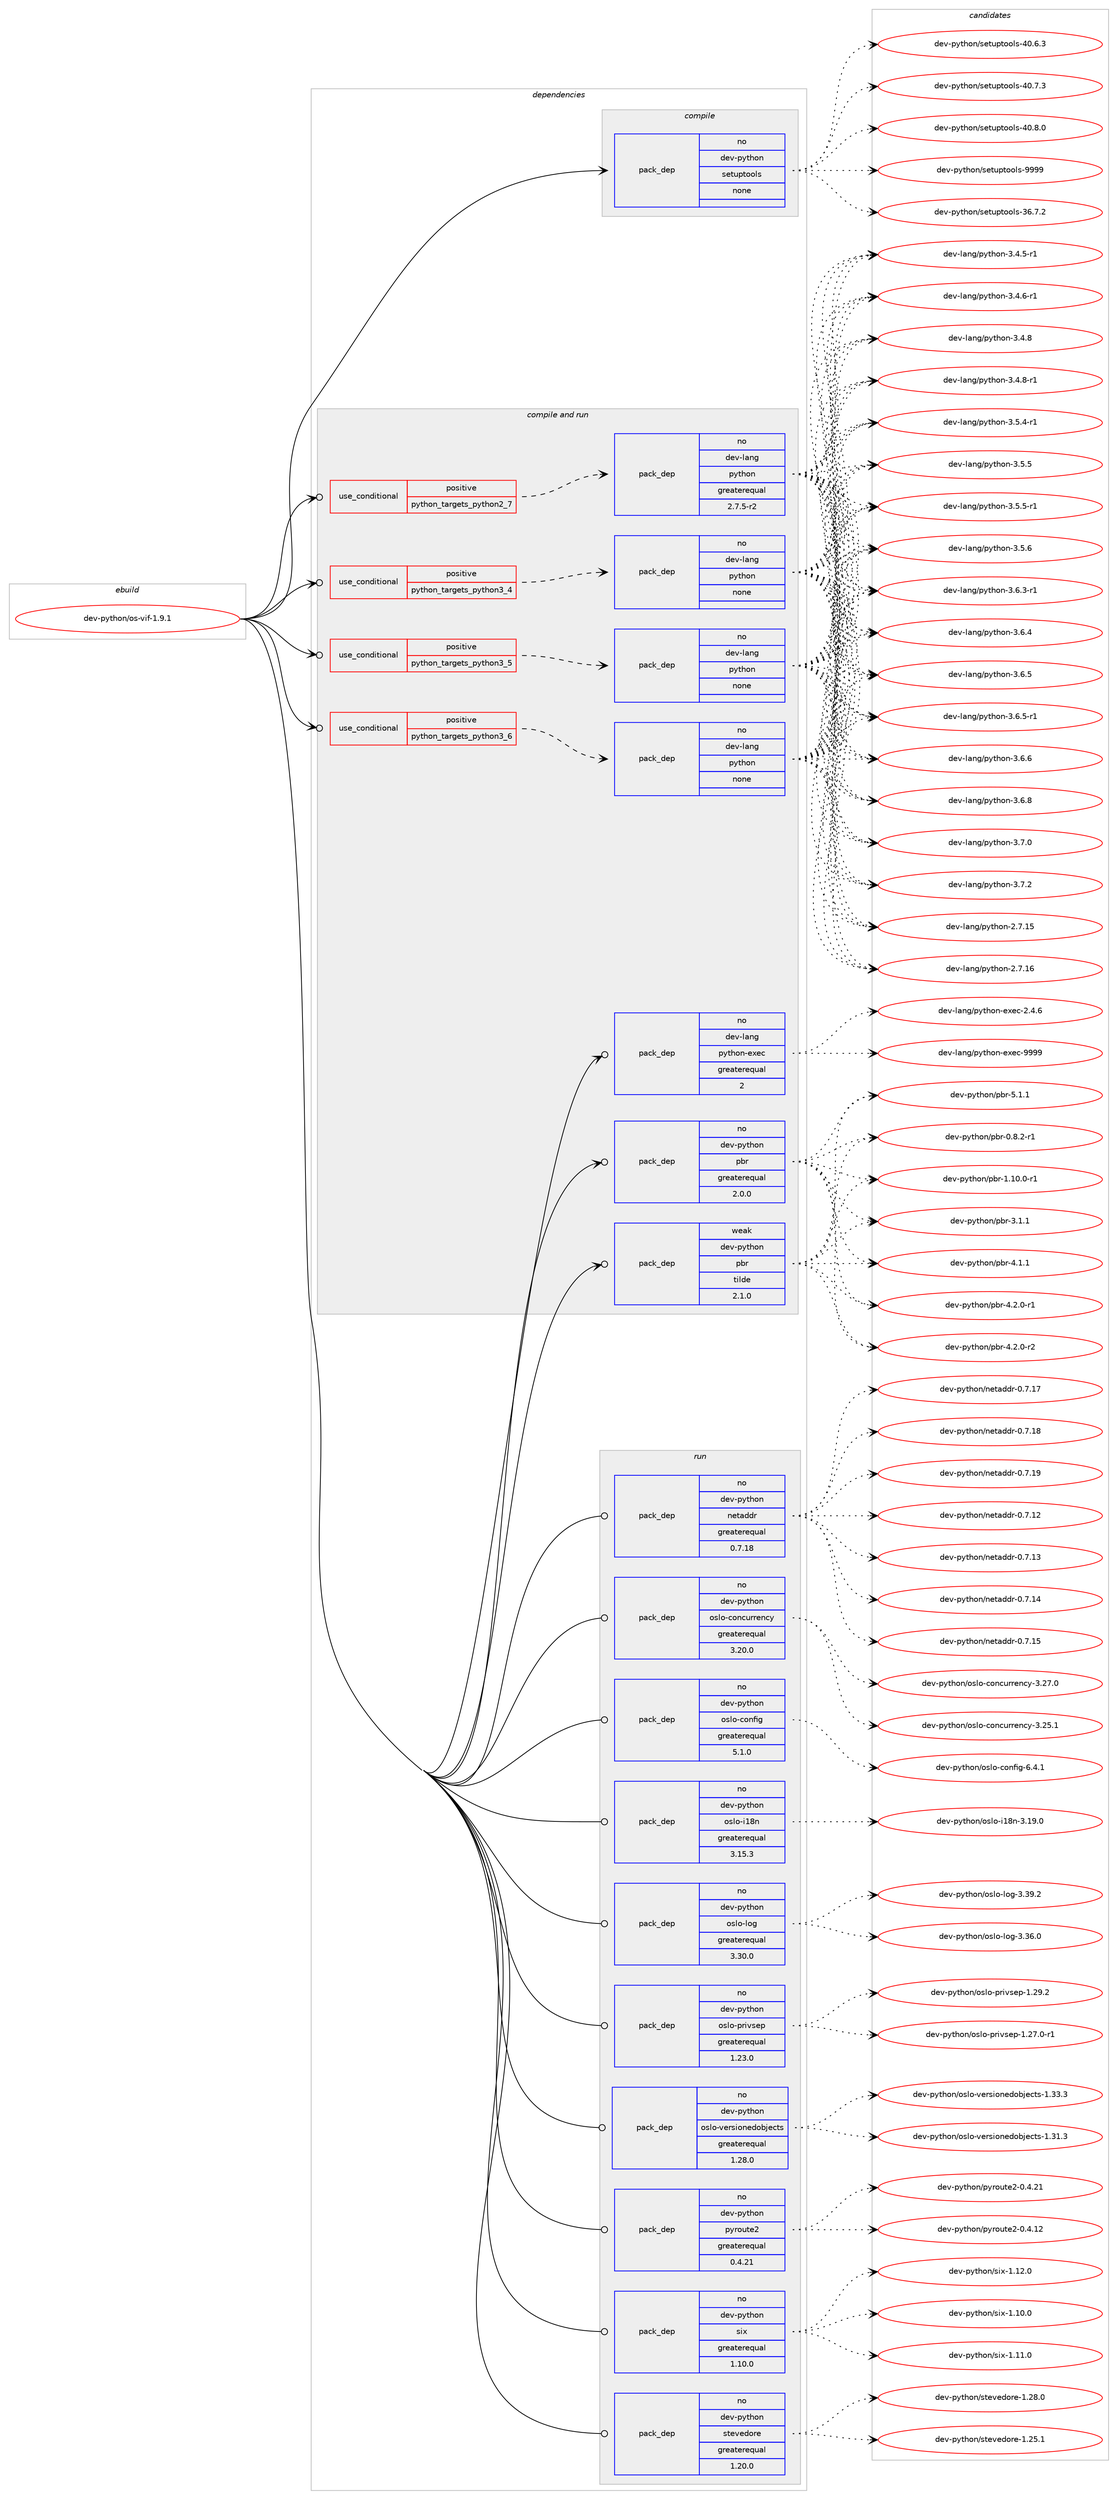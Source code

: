 digraph prolog {

# *************
# Graph options
# *************

newrank=true;
concentrate=true;
compound=true;
graph [rankdir=LR,fontname=Helvetica,fontsize=10,ranksep=1.5];#, ranksep=2.5, nodesep=0.2];
edge  [arrowhead=vee];
node  [fontname=Helvetica,fontsize=10];

# **********
# The ebuild
# **********

subgraph cluster_leftcol {
color=gray;
rank=same;
label=<<i>ebuild</i>>;
id [label="dev-python/os-vif-1.9.1", color=red, width=4, href="../dev-python/os-vif-1.9.1.svg"];
}

# ****************
# The dependencies
# ****************

subgraph cluster_midcol {
color=gray;
label=<<i>dependencies</i>>;
subgraph cluster_compile {
fillcolor="#eeeeee";
style=filled;
label=<<i>compile</i>>;
subgraph pack1020445 {
dependency1422356 [label=<<TABLE BORDER="0" CELLBORDER="1" CELLSPACING="0" CELLPADDING="4" WIDTH="220"><TR><TD ROWSPAN="6" CELLPADDING="30">pack_dep</TD></TR><TR><TD WIDTH="110">no</TD></TR><TR><TD>dev-python</TD></TR><TR><TD>setuptools</TD></TR><TR><TD>none</TD></TR><TR><TD></TD></TR></TABLE>>, shape=none, color=blue];
}
id:e -> dependency1422356:w [weight=20,style="solid",arrowhead="vee"];
}
subgraph cluster_compileandrun {
fillcolor="#eeeeee";
style=filled;
label=<<i>compile and run</i>>;
subgraph cond378634 {
dependency1422357 [label=<<TABLE BORDER="0" CELLBORDER="1" CELLSPACING="0" CELLPADDING="4"><TR><TD ROWSPAN="3" CELLPADDING="10">use_conditional</TD></TR><TR><TD>positive</TD></TR><TR><TD>python_targets_python2_7</TD></TR></TABLE>>, shape=none, color=red];
subgraph pack1020446 {
dependency1422358 [label=<<TABLE BORDER="0" CELLBORDER="1" CELLSPACING="0" CELLPADDING="4" WIDTH="220"><TR><TD ROWSPAN="6" CELLPADDING="30">pack_dep</TD></TR><TR><TD WIDTH="110">no</TD></TR><TR><TD>dev-lang</TD></TR><TR><TD>python</TD></TR><TR><TD>greaterequal</TD></TR><TR><TD>2.7.5-r2</TD></TR></TABLE>>, shape=none, color=blue];
}
dependency1422357:e -> dependency1422358:w [weight=20,style="dashed",arrowhead="vee"];
}
id:e -> dependency1422357:w [weight=20,style="solid",arrowhead="odotvee"];
subgraph cond378635 {
dependency1422359 [label=<<TABLE BORDER="0" CELLBORDER="1" CELLSPACING="0" CELLPADDING="4"><TR><TD ROWSPAN="3" CELLPADDING="10">use_conditional</TD></TR><TR><TD>positive</TD></TR><TR><TD>python_targets_python3_4</TD></TR></TABLE>>, shape=none, color=red];
subgraph pack1020447 {
dependency1422360 [label=<<TABLE BORDER="0" CELLBORDER="1" CELLSPACING="0" CELLPADDING="4" WIDTH="220"><TR><TD ROWSPAN="6" CELLPADDING="30">pack_dep</TD></TR><TR><TD WIDTH="110">no</TD></TR><TR><TD>dev-lang</TD></TR><TR><TD>python</TD></TR><TR><TD>none</TD></TR><TR><TD></TD></TR></TABLE>>, shape=none, color=blue];
}
dependency1422359:e -> dependency1422360:w [weight=20,style="dashed",arrowhead="vee"];
}
id:e -> dependency1422359:w [weight=20,style="solid",arrowhead="odotvee"];
subgraph cond378636 {
dependency1422361 [label=<<TABLE BORDER="0" CELLBORDER="1" CELLSPACING="0" CELLPADDING="4"><TR><TD ROWSPAN="3" CELLPADDING="10">use_conditional</TD></TR><TR><TD>positive</TD></TR><TR><TD>python_targets_python3_5</TD></TR></TABLE>>, shape=none, color=red];
subgraph pack1020448 {
dependency1422362 [label=<<TABLE BORDER="0" CELLBORDER="1" CELLSPACING="0" CELLPADDING="4" WIDTH="220"><TR><TD ROWSPAN="6" CELLPADDING="30">pack_dep</TD></TR><TR><TD WIDTH="110">no</TD></TR><TR><TD>dev-lang</TD></TR><TR><TD>python</TD></TR><TR><TD>none</TD></TR><TR><TD></TD></TR></TABLE>>, shape=none, color=blue];
}
dependency1422361:e -> dependency1422362:w [weight=20,style="dashed",arrowhead="vee"];
}
id:e -> dependency1422361:w [weight=20,style="solid",arrowhead="odotvee"];
subgraph cond378637 {
dependency1422363 [label=<<TABLE BORDER="0" CELLBORDER="1" CELLSPACING="0" CELLPADDING="4"><TR><TD ROWSPAN="3" CELLPADDING="10">use_conditional</TD></TR><TR><TD>positive</TD></TR><TR><TD>python_targets_python3_6</TD></TR></TABLE>>, shape=none, color=red];
subgraph pack1020449 {
dependency1422364 [label=<<TABLE BORDER="0" CELLBORDER="1" CELLSPACING="0" CELLPADDING="4" WIDTH="220"><TR><TD ROWSPAN="6" CELLPADDING="30">pack_dep</TD></TR><TR><TD WIDTH="110">no</TD></TR><TR><TD>dev-lang</TD></TR><TR><TD>python</TD></TR><TR><TD>none</TD></TR><TR><TD></TD></TR></TABLE>>, shape=none, color=blue];
}
dependency1422363:e -> dependency1422364:w [weight=20,style="dashed",arrowhead="vee"];
}
id:e -> dependency1422363:w [weight=20,style="solid",arrowhead="odotvee"];
subgraph pack1020450 {
dependency1422365 [label=<<TABLE BORDER="0" CELLBORDER="1" CELLSPACING="0" CELLPADDING="4" WIDTH="220"><TR><TD ROWSPAN="6" CELLPADDING="30">pack_dep</TD></TR><TR><TD WIDTH="110">no</TD></TR><TR><TD>dev-lang</TD></TR><TR><TD>python-exec</TD></TR><TR><TD>greaterequal</TD></TR><TR><TD>2</TD></TR></TABLE>>, shape=none, color=blue];
}
id:e -> dependency1422365:w [weight=20,style="solid",arrowhead="odotvee"];
subgraph pack1020451 {
dependency1422366 [label=<<TABLE BORDER="0" CELLBORDER="1" CELLSPACING="0" CELLPADDING="4" WIDTH="220"><TR><TD ROWSPAN="6" CELLPADDING="30">pack_dep</TD></TR><TR><TD WIDTH="110">no</TD></TR><TR><TD>dev-python</TD></TR><TR><TD>pbr</TD></TR><TR><TD>greaterequal</TD></TR><TR><TD>2.0.0</TD></TR></TABLE>>, shape=none, color=blue];
}
id:e -> dependency1422366:w [weight=20,style="solid",arrowhead="odotvee"];
subgraph pack1020452 {
dependency1422367 [label=<<TABLE BORDER="0" CELLBORDER="1" CELLSPACING="0" CELLPADDING="4" WIDTH="220"><TR><TD ROWSPAN="6" CELLPADDING="30">pack_dep</TD></TR><TR><TD WIDTH="110">weak</TD></TR><TR><TD>dev-python</TD></TR><TR><TD>pbr</TD></TR><TR><TD>tilde</TD></TR><TR><TD>2.1.0</TD></TR></TABLE>>, shape=none, color=blue];
}
id:e -> dependency1422367:w [weight=20,style="solid",arrowhead="odotvee"];
}
subgraph cluster_run {
fillcolor="#eeeeee";
style=filled;
label=<<i>run</i>>;
subgraph pack1020453 {
dependency1422368 [label=<<TABLE BORDER="0" CELLBORDER="1" CELLSPACING="0" CELLPADDING="4" WIDTH="220"><TR><TD ROWSPAN="6" CELLPADDING="30">pack_dep</TD></TR><TR><TD WIDTH="110">no</TD></TR><TR><TD>dev-python</TD></TR><TR><TD>netaddr</TD></TR><TR><TD>greaterequal</TD></TR><TR><TD>0.7.18</TD></TR></TABLE>>, shape=none, color=blue];
}
id:e -> dependency1422368:w [weight=20,style="solid",arrowhead="odot"];
subgraph pack1020454 {
dependency1422369 [label=<<TABLE BORDER="0" CELLBORDER="1" CELLSPACING="0" CELLPADDING="4" WIDTH="220"><TR><TD ROWSPAN="6" CELLPADDING="30">pack_dep</TD></TR><TR><TD WIDTH="110">no</TD></TR><TR><TD>dev-python</TD></TR><TR><TD>oslo-concurrency</TD></TR><TR><TD>greaterequal</TD></TR><TR><TD>3.20.0</TD></TR></TABLE>>, shape=none, color=blue];
}
id:e -> dependency1422369:w [weight=20,style="solid",arrowhead="odot"];
subgraph pack1020455 {
dependency1422370 [label=<<TABLE BORDER="0" CELLBORDER="1" CELLSPACING="0" CELLPADDING="4" WIDTH="220"><TR><TD ROWSPAN="6" CELLPADDING="30">pack_dep</TD></TR><TR><TD WIDTH="110">no</TD></TR><TR><TD>dev-python</TD></TR><TR><TD>oslo-config</TD></TR><TR><TD>greaterequal</TD></TR><TR><TD>5.1.0</TD></TR></TABLE>>, shape=none, color=blue];
}
id:e -> dependency1422370:w [weight=20,style="solid",arrowhead="odot"];
subgraph pack1020456 {
dependency1422371 [label=<<TABLE BORDER="0" CELLBORDER="1" CELLSPACING="0" CELLPADDING="4" WIDTH="220"><TR><TD ROWSPAN="6" CELLPADDING="30">pack_dep</TD></TR><TR><TD WIDTH="110">no</TD></TR><TR><TD>dev-python</TD></TR><TR><TD>oslo-i18n</TD></TR><TR><TD>greaterequal</TD></TR><TR><TD>3.15.3</TD></TR></TABLE>>, shape=none, color=blue];
}
id:e -> dependency1422371:w [weight=20,style="solid",arrowhead="odot"];
subgraph pack1020457 {
dependency1422372 [label=<<TABLE BORDER="0" CELLBORDER="1" CELLSPACING="0" CELLPADDING="4" WIDTH="220"><TR><TD ROWSPAN="6" CELLPADDING="30">pack_dep</TD></TR><TR><TD WIDTH="110">no</TD></TR><TR><TD>dev-python</TD></TR><TR><TD>oslo-log</TD></TR><TR><TD>greaterequal</TD></TR><TR><TD>3.30.0</TD></TR></TABLE>>, shape=none, color=blue];
}
id:e -> dependency1422372:w [weight=20,style="solid",arrowhead="odot"];
subgraph pack1020458 {
dependency1422373 [label=<<TABLE BORDER="0" CELLBORDER="1" CELLSPACING="0" CELLPADDING="4" WIDTH="220"><TR><TD ROWSPAN="6" CELLPADDING="30">pack_dep</TD></TR><TR><TD WIDTH="110">no</TD></TR><TR><TD>dev-python</TD></TR><TR><TD>oslo-privsep</TD></TR><TR><TD>greaterequal</TD></TR><TR><TD>1.23.0</TD></TR></TABLE>>, shape=none, color=blue];
}
id:e -> dependency1422373:w [weight=20,style="solid",arrowhead="odot"];
subgraph pack1020459 {
dependency1422374 [label=<<TABLE BORDER="0" CELLBORDER="1" CELLSPACING="0" CELLPADDING="4" WIDTH="220"><TR><TD ROWSPAN="6" CELLPADDING="30">pack_dep</TD></TR><TR><TD WIDTH="110">no</TD></TR><TR><TD>dev-python</TD></TR><TR><TD>oslo-versionedobjects</TD></TR><TR><TD>greaterequal</TD></TR><TR><TD>1.28.0</TD></TR></TABLE>>, shape=none, color=blue];
}
id:e -> dependency1422374:w [weight=20,style="solid",arrowhead="odot"];
subgraph pack1020460 {
dependency1422375 [label=<<TABLE BORDER="0" CELLBORDER="1" CELLSPACING="0" CELLPADDING="4" WIDTH="220"><TR><TD ROWSPAN="6" CELLPADDING="30">pack_dep</TD></TR><TR><TD WIDTH="110">no</TD></TR><TR><TD>dev-python</TD></TR><TR><TD>pyroute2</TD></TR><TR><TD>greaterequal</TD></TR><TR><TD>0.4.21</TD></TR></TABLE>>, shape=none, color=blue];
}
id:e -> dependency1422375:w [weight=20,style="solid",arrowhead="odot"];
subgraph pack1020461 {
dependency1422376 [label=<<TABLE BORDER="0" CELLBORDER="1" CELLSPACING="0" CELLPADDING="4" WIDTH="220"><TR><TD ROWSPAN="6" CELLPADDING="30">pack_dep</TD></TR><TR><TD WIDTH="110">no</TD></TR><TR><TD>dev-python</TD></TR><TR><TD>six</TD></TR><TR><TD>greaterequal</TD></TR><TR><TD>1.10.0</TD></TR></TABLE>>, shape=none, color=blue];
}
id:e -> dependency1422376:w [weight=20,style="solid",arrowhead="odot"];
subgraph pack1020462 {
dependency1422377 [label=<<TABLE BORDER="0" CELLBORDER="1" CELLSPACING="0" CELLPADDING="4" WIDTH="220"><TR><TD ROWSPAN="6" CELLPADDING="30">pack_dep</TD></TR><TR><TD WIDTH="110">no</TD></TR><TR><TD>dev-python</TD></TR><TR><TD>stevedore</TD></TR><TR><TD>greaterequal</TD></TR><TR><TD>1.20.0</TD></TR></TABLE>>, shape=none, color=blue];
}
id:e -> dependency1422377:w [weight=20,style="solid",arrowhead="odot"];
}
}

# **************
# The candidates
# **************

subgraph cluster_choices {
rank=same;
color=gray;
label=<<i>candidates</i>>;

subgraph choice1020445 {
color=black;
nodesep=1;
choice100101118451121211161041111104711510111611711211611111110811545515446554650 [label="dev-python/setuptools-36.7.2", color=red, width=4,href="../dev-python/setuptools-36.7.2.svg"];
choice100101118451121211161041111104711510111611711211611111110811545524846544651 [label="dev-python/setuptools-40.6.3", color=red, width=4,href="../dev-python/setuptools-40.6.3.svg"];
choice100101118451121211161041111104711510111611711211611111110811545524846554651 [label="dev-python/setuptools-40.7.3", color=red, width=4,href="../dev-python/setuptools-40.7.3.svg"];
choice100101118451121211161041111104711510111611711211611111110811545524846564648 [label="dev-python/setuptools-40.8.0", color=red, width=4,href="../dev-python/setuptools-40.8.0.svg"];
choice10010111845112121116104111110471151011161171121161111111081154557575757 [label="dev-python/setuptools-9999", color=red, width=4,href="../dev-python/setuptools-9999.svg"];
dependency1422356:e -> choice100101118451121211161041111104711510111611711211611111110811545515446554650:w [style=dotted,weight="100"];
dependency1422356:e -> choice100101118451121211161041111104711510111611711211611111110811545524846544651:w [style=dotted,weight="100"];
dependency1422356:e -> choice100101118451121211161041111104711510111611711211611111110811545524846554651:w [style=dotted,weight="100"];
dependency1422356:e -> choice100101118451121211161041111104711510111611711211611111110811545524846564648:w [style=dotted,weight="100"];
dependency1422356:e -> choice10010111845112121116104111110471151011161171121161111111081154557575757:w [style=dotted,weight="100"];
}
subgraph choice1020446 {
color=black;
nodesep=1;
choice10010111845108971101034711212111610411111045504655464953 [label="dev-lang/python-2.7.15", color=red, width=4,href="../dev-lang/python-2.7.15.svg"];
choice10010111845108971101034711212111610411111045504655464954 [label="dev-lang/python-2.7.16", color=red, width=4,href="../dev-lang/python-2.7.16.svg"];
choice1001011184510897110103471121211161041111104551465246534511449 [label="dev-lang/python-3.4.5-r1", color=red, width=4,href="../dev-lang/python-3.4.5-r1.svg"];
choice1001011184510897110103471121211161041111104551465246544511449 [label="dev-lang/python-3.4.6-r1", color=red, width=4,href="../dev-lang/python-3.4.6-r1.svg"];
choice100101118451089711010347112121116104111110455146524656 [label="dev-lang/python-3.4.8", color=red, width=4,href="../dev-lang/python-3.4.8.svg"];
choice1001011184510897110103471121211161041111104551465246564511449 [label="dev-lang/python-3.4.8-r1", color=red, width=4,href="../dev-lang/python-3.4.8-r1.svg"];
choice1001011184510897110103471121211161041111104551465346524511449 [label="dev-lang/python-3.5.4-r1", color=red, width=4,href="../dev-lang/python-3.5.4-r1.svg"];
choice100101118451089711010347112121116104111110455146534653 [label="dev-lang/python-3.5.5", color=red, width=4,href="../dev-lang/python-3.5.5.svg"];
choice1001011184510897110103471121211161041111104551465346534511449 [label="dev-lang/python-3.5.5-r1", color=red, width=4,href="../dev-lang/python-3.5.5-r1.svg"];
choice100101118451089711010347112121116104111110455146534654 [label="dev-lang/python-3.5.6", color=red, width=4,href="../dev-lang/python-3.5.6.svg"];
choice1001011184510897110103471121211161041111104551465446514511449 [label="dev-lang/python-3.6.3-r1", color=red, width=4,href="../dev-lang/python-3.6.3-r1.svg"];
choice100101118451089711010347112121116104111110455146544652 [label="dev-lang/python-3.6.4", color=red, width=4,href="../dev-lang/python-3.6.4.svg"];
choice100101118451089711010347112121116104111110455146544653 [label="dev-lang/python-3.6.5", color=red, width=4,href="../dev-lang/python-3.6.5.svg"];
choice1001011184510897110103471121211161041111104551465446534511449 [label="dev-lang/python-3.6.5-r1", color=red, width=4,href="../dev-lang/python-3.6.5-r1.svg"];
choice100101118451089711010347112121116104111110455146544654 [label="dev-lang/python-3.6.6", color=red, width=4,href="../dev-lang/python-3.6.6.svg"];
choice100101118451089711010347112121116104111110455146544656 [label="dev-lang/python-3.6.8", color=red, width=4,href="../dev-lang/python-3.6.8.svg"];
choice100101118451089711010347112121116104111110455146554648 [label="dev-lang/python-3.7.0", color=red, width=4,href="../dev-lang/python-3.7.0.svg"];
choice100101118451089711010347112121116104111110455146554650 [label="dev-lang/python-3.7.2", color=red, width=4,href="../dev-lang/python-3.7.2.svg"];
dependency1422358:e -> choice10010111845108971101034711212111610411111045504655464953:w [style=dotted,weight="100"];
dependency1422358:e -> choice10010111845108971101034711212111610411111045504655464954:w [style=dotted,weight="100"];
dependency1422358:e -> choice1001011184510897110103471121211161041111104551465246534511449:w [style=dotted,weight="100"];
dependency1422358:e -> choice1001011184510897110103471121211161041111104551465246544511449:w [style=dotted,weight="100"];
dependency1422358:e -> choice100101118451089711010347112121116104111110455146524656:w [style=dotted,weight="100"];
dependency1422358:e -> choice1001011184510897110103471121211161041111104551465246564511449:w [style=dotted,weight="100"];
dependency1422358:e -> choice1001011184510897110103471121211161041111104551465346524511449:w [style=dotted,weight="100"];
dependency1422358:e -> choice100101118451089711010347112121116104111110455146534653:w [style=dotted,weight="100"];
dependency1422358:e -> choice1001011184510897110103471121211161041111104551465346534511449:w [style=dotted,weight="100"];
dependency1422358:e -> choice100101118451089711010347112121116104111110455146534654:w [style=dotted,weight="100"];
dependency1422358:e -> choice1001011184510897110103471121211161041111104551465446514511449:w [style=dotted,weight="100"];
dependency1422358:e -> choice100101118451089711010347112121116104111110455146544652:w [style=dotted,weight="100"];
dependency1422358:e -> choice100101118451089711010347112121116104111110455146544653:w [style=dotted,weight="100"];
dependency1422358:e -> choice1001011184510897110103471121211161041111104551465446534511449:w [style=dotted,weight="100"];
dependency1422358:e -> choice100101118451089711010347112121116104111110455146544654:w [style=dotted,weight="100"];
dependency1422358:e -> choice100101118451089711010347112121116104111110455146544656:w [style=dotted,weight="100"];
dependency1422358:e -> choice100101118451089711010347112121116104111110455146554648:w [style=dotted,weight="100"];
dependency1422358:e -> choice100101118451089711010347112121116104111110455146554650:w [style=dotted,weight="100"];
}
subgraph choice1020447 {
color=black;
nodesep=1;
choice10010111845108971101034711212111610411111045504655464953 [label="dev-lang/python-2.7.15", color=red, width=4,href="../dev-lang/python-2.7.15.svg"];
choice10010111845108971101034711212111610411111045504655464954 [label="dev-lang/python-2.7.16", color=red, width=4,href="../dev-lang/python-2.7.16.svg"];
choice1001011184510897110103471121211161041111104551465246534511449 [label="dev-lang/python-3.4.5-r1", color=red, width=4,href="../dev-lang/python-3.4.5-r1.svg"];
choice1001011184510897110103471121211161041111104551465246544511449 [label="dev-lang/python-3.4.6-r1", color=red, width=4,href="../dev-lang/python-3.4.6-r1.svg"];
choice100101118451089711010347112121116104111110455146524656 [label="dev-lang/python-3.4.8", color=red, width=4,href="../dev-lang/python-3.4.8.svg"];
choice1001011184510897110103471121211161041111104551465246564511449 [label="dev-lang/python-3.4.8-r1", color=red, width=4,href="../dev-lang/python-3.4.8-r1.svg"];
choice1001011184510897110103471121211161041111104551465346524511449 [label="dev-lang/python-3.5.4-r1", color=red, width=4,href="../dev-lang/python-3.5.4-r1.svg"];
choice100101118451089711010347112121116104111110455146534653 [label="dev-lang/python-3.5.5", color=red, width=4,href="../dev-lang/python-3.5.5.svg"];
choice1001011184510897110103471121211161041111104551465346534511449 [label="dev-lang/python-3.5.5-r1", color=red, width=4,href="../dev-lang/python-3.5.5-r1.svg"];
choice100101118451089711010347112121116104111110455146534654 [label="dev-lang/python-3.5.6", color=red, width=4,href="../dev-lang/python-3.5.6.svg"];
choice1001011184510897110103471121211161041111104551465446514511449 [label="dev-lang/python-3.6.3-r1", color=red, width=4,href="../dev-lang/python-3.6.3-r1.svg"];
choice100101118451089711010347112121116104111110455146544652 [label="dev-lang/python-3.6.4", color=red, width=4,href="../dev-lang/python-3.6.4.svg"];
choice100101118451089711010347112121116104111110455146544653 [label="dev-lang/python-3.6.5", color=red, width=4,href="../dev-lang/python-3.6.5.svg"];
choice1001011184510897110103471121211161041111104551465446534511449 [label="dev-lang/python-3.6.5-r1", color=red, width=4,href="../dev-lang/python-3.6.5-r1.svg"];
choice100101118451089711010347112121116104111110455146544654 [label="dev-lang/python-3.6.6", color=red, width=4,href="../dev-lang/python-3.6.6.svg"];
choice100101118451089711010347112121116104111110455146544656 [label="dev-lang/python-3.6.8", color=red, width=4,href="../dev-lang/python-3.6.8.svg"];
choice100101118451089711010347112121116104111110455146554648 [label="dev-lang/python-3.7.0", color=red, width=4,href="../dev-lang/python-3.7.0.svg"];
choice100101118451089711010347112121116104111110455146554650 [label="dev-lang/python-3.7.2", color=red, width=4,href="../dev-lang/python-3.7.2.svg"];
dependency1422360:e -> choice10010111845108971101034711212111610411111045504655464953:w [style=dotted,weight="100"];
dependency1422360:e -> choice10010111845108971101034711212111610411111045504655464954:w [style=dotted,weight="100"];
dependency1422360:e -> choice1001011184510897110103471121211161041111104551465246534511449:w [style=dotted,weight="100"];
dependency1422360:e -> choice1001011184510897110103471121211161041111104551465246544511449:w [style=dotted,weight="100"];
dependency1422360:e -> choice100101118451089711010347112121116104111110455146524656:w [style=dotted,weight="100"];
dependency1422360:e -> choice1001011184510897110103471121211161041111104551465246564511449:w [style=dotted,weight="100"];
dependency1422360:e -> choice1001011184510897110103471121211161041111104551465346524511449:w [style=dotted,weight="100"];
dependency1422360:e -> choice100101118451089711010347112121116104111110455146534653:w [style=dotted,weight="100"];
dependency1422360:e -> choice1001011184510897110103471121211161041111104551465346534511449:w [style=dotted,weight="100"];
dependency1422360:e -> choice100101118451089711010347112121116104111110455146534654:w [style=dotted,weight="100"];
dependency1422360:e -> choice1001011184510897110103471121211161041111104551465446514511449:w [style=dotted,weight="100"];
dependency1422360:e -> choice100101118451089711010347112121116104111110455146544652:w [style=dotted,weight="100"];
dependency1422360:e -> choice100101118451089711010347112121116104111110455146544653:w [style=dotted,weight="100"];
dependency1422360:e -> choice1001011184510897110103471121211161041111104551465446534511449:w [style=dotted,weight="100"];
dependency1422360:e -> choice100101118451089711010347112121116104111110455146544654:w [style=dotted,weight="100"];
dependency1422360:e -> choice100101118451089711010347112121116104111110455146544656:w [style=dotted,weight="100"];
dependency1422360:e -> choice100101118451089711010347112121116104111110455146554648:w [style=dotted,weight="100"];
dependency1422360:e -> choice100101118451089711010347112121116104111110455146554650:w [style=dotted,weight="100"];
}
subgraph choice1020448 {
color=black;
nodesep=1;
choice10010111845108971101034711212111610411111045504655464953 [label="dev-lang/python-2.7.15", color=red, width=4,href="../dev-lang/python-2.7.15.svg"];
choice10010111845108971101034711212111610411111045504655464954 [label="dev-lang/python-2.7.16", color=red, width=4,href="../dev-lang/python-2.7.16.svg"];
choice1001011184510897110103471121211161041111104551465246534511449 [label="dev-lang/python-3.4.5-r1", color=red, width=4,href="../dev-lang/python-3.4.5-r1.svg"];
choice1001011184510897110103471121211161041111104551465246544511449 [label="dev-lang/python-3.4.6-r1", color=red, width=4,href="../dev-lang/python-3.4.6-r1.svg"];
choice100101118451089711010347112121116104111110455146524656 [label="dev-lang/python-3.4.8", color=red, width=4,href="../dev-lang/python-3.4.8.svg"];
choice1001011184510897110103471121211161041111104551465246564511449 [label="dev-lang/python-3.4.8-r1", color=red, width=4,href="../dev-lang/python-3.4.8-r1.svg"];
choice1001011184510897110103471121211161041111104551465346524511449 [label="dev-lang/python-3.5.4-r1", color=red, width=4,href="../dev-lang/python-3.5.4-r1.svg"];
choice100101118451089711010347112121116104111110455146534653 [label="dev-lang/python-3.5.5", color=red, width=4,href="../dev-lang/python-3.5.5.svg"];
choice1001011184510897110103471121211161041111104551465346534511449 [label="dev-lang/python-3.5.5-r1", color=red, width=4,href="../dev-lang/python-3.5.5-r1.svg"];
choice100101118451089711010347112121116104111110455146534654 [label="dev-lang/python-3.5.6", color=red, width=4,href="../dev-lang/python-3.5.6.svg"];
choice1001011184510897110103471121211161041111104551465446514511449 [label="dev-lang/python-3.6.3-r1", color=red, width=4,href="../dev-lang/python-3.6.3-r1.svg"];
choice100101118451089711010347112121116104111110455146544652 [label="dev-lang/python-3.6.4", color=red, width=4,href="../dev-lang/python-3.6.4.svg"];
choice100101118451089711010347112121116104111110455146544653 [label="dev-lang/python-3.6.5", color=red, width=4,href="../dev-lang/python-3.6.5.svg"];
choice1001011184510897110103471121211161041111104551465446534511449 [label="dev-lang/python-3.6.5-r1", color=red, width=4,href="../dev-lang/python-3.6.5-r1.svg"];
choice100101118451089711010347112121116104111110455146544654 [label="dev-lang/python-3.6.6", color=red, width=4,href="../dev-lang/python-3.6.6.svg"];
choice100101118451089711010347112121116104111110455146544656 [label="dev-lang/python-3.6.8", color=red, width=4,href="../dev-lang/python-3.6.8.svg"];
choice100101118451089711010347112121116104111110455146554648 [label="dev-lang/python-3.7.0", color=red, width=4,href="../dev-lang/python-3.7.0.svg"];
choice100101118451089711010347112121116104111110455146554650 [label="dev-lang/python-3.7.2", color=red, width=4,href="../dev-lang/python-3.7.2.svg"];
dependency1422362:e -> choice10010111845108971101034711212111610411111045504655464953:w [style=dotted,weight="100"];
dependency1422362:e -> choice10010111845108971101034711212111610411111045504655464954:w [style=dotted,weight="100"];
dependency1422362:e -> choice1001011184510897110103471121211161041111104551465246534511449:w [style=dotted,weight="100"];
dependency1422362:e -> choice1001011184510897110103471121211161041111104551465246544511449:w [style=dotted,weight="100"];
dependency1422362:e -> choice100101118451089711010347112121116104111110455146524656:w [style=dotted,weight="100"];
dependency1422362:e -> choice1001011184510897110103471121211161041111104551465246564511449:w [style=dotted,weight="100"];
dependency1422362:e -> choice1001011184510897110103471121211161041111104551465346524511449:w [style=dotted,weight="100"];
dependency1422362:e -> choice100101118451089711010347112121116104111110455146534653:w [style=dotted,weight="100"];
dependency1422362:e -> choice1001011184510897110103471121211161041111104551465346534511449:w [style=dotted,weight="100"];
dependency1422362:e -> choice100101118451089711010347112121116104111110455146534654:w [style=dotted,weight="100"];
dependency1422362:e -> choice1001011184510897110103471121211161041111104551465446514511449:w [style=dotted,weight="100"];
dependency1422362:e -> choice100101118451089711010347112121116104111110455146544652:w [style=dotted,weight="100"];
dependency1422362:e -> choice100101118451089711010347112121116104111110455146544653:w [style=dotted,weight="100"];
dependency1422362:e -> choice1001011184510897110103471121211161041111104551465446534511449:w [style=dotted,weight="100"];
dependency1422362:e -> choice100101118451089711010347112121116104111110455146544654:w [style=dotted,weight="100"];
dependency1422362:e -> choice100101118451089711010347112121116104111110455146544656:w [style=dotted,weight="100"];
dependency1422362:e -> choice100101118451089711010347112121116104111110455146554648:w [style=dotted,weight="100"];
dependency1422362:e -> choice100101118451089711010347112121116104111110455146554650:w [style=dotted,weight="100"];
}
subgraph choice1020449 {
color=black;
nodesep=1;
choice10010111845108971101034711212111610411111045504655464953 [label="dev-lang/python-2.7.15", color=red, width=4,href="../dev-lang/python-2.7.15.svg"];
choice10010111845108971101034711212111610411111045504655464954 [label="dev-lang/python-2.7.16", color=red, width=4,href="../dev-lang/python-2.7.16.svg"];
choice1001011184510897110103471121211161041111104551465246534511449 [label="dev-lang/python-3.4.5-r1", color=red, width=4,href="../dev-lang/python-3.4.5-r1.svg"];
choice1001011184510897110103471121211161041111104551465246544511449 [label="dev-lang/python-3.4.6-r1", color=red, width=4,href="../dev-lang/python-3.4.6-r1.svg"];
choice100101118451089711010347112121116104111110455146524656 [label="dev-lang/python-3.4.8", color=red, width=4,href="../dev-lang/python-3.4.8.svg"];
choice1001011184510897110103471121211161041111104551465246564511449 [label="dev-lang/python-3.4.8-r1", color=red, width=4,href="../dev-lang/python-3.4.8-r1.svg"];
choice1001011184510897110103471121211161041111104551465346524511449 [label="dev-lang/python-3.5.4-r1", color=red, width=4,href="../dev-lang/python-3.5.4-r1.svg"];
choice100101118451089711010347112121116104111110455146534653 [label="dev-lang/python-3.5.5", color=red, width=4,href="../dev-lang/python-3.5.5.svg"];
choice1001011184510897110103471121211161041111104551465346534511449 [label="dev-lang/python-3.5.5-r1", color=red, width=4,href="../dev-lang/python-3.5.5-r1.svg"];
choice100101118451089711010347112121116104111110455146534654 [label="dev-lang/python-3.5.6", color=red, width=4,href="../dev-lang/python-3.5.6.svg"];
choice1001011184510897110103471121211161041111104551465446514511449 [label="dev-lang/python-3.6.3-r1", color=red, width=4,href="../dev-lang/python-3.6.3-r1.svg"];
choice100101118451089711010347112121116104111110455146544652 [label="dev-lang/python-3.6.4", color=red, width=4,href="../dev-lang/python-3.6.4.svg"];
choice100101118451089711010347112121116104111110455146544653 [label="dev-lang/python-3.6.5", color=red, width=4,href="../dev-lang/python-3.6.5.svg"];
choice1001011184510897110103471121211161041111104551465446534511449 [label="dev-lang/python-3.6.5-r1", color=red, width=4,href="../dev-lang/python-3.6.5-r1.svg"];
choice100101118451089711010347112121116104111110455146544654 [label="dev-lang/python-3.6.6", color=red, width=4,href="../dev-lang/python-3.6.6.svg"];
choice100101118451089711010347112121116104111110455146544656 [label="dev-lang/python-3.6.8", color=red, width=4,href="../dev-lang/python-3.6.8.svg"];
choice100101118451089711010347112121116104111110455146554648 [label="dev-lang/python-3.7.0", color=red, width=4,href="../dev-lang/python-3.7.0.svg"];
choice100101118451089711010347112121116104111110455146554650 [label="dev-lang/python-3.7.2", color=red, width=4,href="../dev-lang/python-3.7.2.svg"];
dependency1422364:e -> choice10010111845108971101034711212111610411111045504655464953:w [style=dotted,weight="100"];
dependency1422364:e -> choice10010111845108971101034711212111610411111045504655464954:w [style=dotted,weight="100"];
dependency1422364:e -> choice1001011184510897110103471121211161041111104551465246534511449:w [style=dotted,weight="100"];
dependency1422364:e -> choice1001011184510897110103471121211161041111104551465246544511449:w [style=dotted,weight="100"];
dependency1422364:e -> choice100101118451089711010347112121116104111110455146524656:w [style=dotted,weight="100"];
dependency1422364:e -> choice1001011184510897110103471121211161041111104551465246564511449:w [style=dotted,weight="100"];
dependency1422364:e -> choice1001011184510897110103471121211161041111104551465346524511449:w [style=dotted,weight="100"];
dependency1422364:e -> choice100101118451089711010347112121116104111110455146534653:w [style=dotted,weight="100"];
dependency1422364:e -> choice1001011184510897110103471121211161041111104551465346534511449:w [style=dotted,weight="100"];
dependency1422364:e -> choice100101118451089711010347112121116104111110455146534654:w [style=dotted,weight="100"];
dependency1422364:e -> choice1001011184510897110103471121211161041111104551465446514511449:w [style=dotted,weight="100"];
dependency1422364:e -> choice100101118451089711010347112121116104111110455146544652:w [style=dotted,weight="100"];
dependency1422364:e -> choice100101118451089711010347112121116104111110455146544653:w [style=dotted,weight="100"];
dependency1422364:e -> choice1001011184510897110103471121211161041111104551465446534511449:w [style=dotted,weight="100"];
dependency1422364:e -> choice100101118451089711010347112121116104111110455146544654:w [style=dotted,weight="100"];
dependency1422364:e -> choice100101118451089711010347112121116104111110455146544656:w [style=dotted,weight="100"];
dependency1422364:e -> choice100101118451089711010347112121116104111110455146554648:w [style=dotted,weight="100"];
dependency1422364:e -> choice100101118451089711010347112121116104111110455146554650:w [style=dotted,weight="100"];
}
subgraph choice1020450 {
color=black;
nodesep=1;
choice1001011184510897110103471121211161041111104510112010199455046524654 [label="dev-lang/python-exec-2.4.6", color=red, width=4,href="../dev-lang/python-exec-2.4.6.svg"];
choice10010111845108971101034711212111610411111045101120101994557575757 [label="dev-lang/python-exec-9999", color=red, width=4,href="../dev-lang/python-exec-9999.svg"];
dependency1422365:e -> choice1001011184510897110103471121211161041111104510112010199455046524654:w [style=dotted,weight="100"];
dependency1422365:e -> choice10010111845108971101034711212111610411111045101120101994557575757:w [style=dotted,weight="100"];
}
subgraph choice1020451 {
color=black;
nodesep=1;
choice1001011184511212111610411111047112981144548465646504511449 [label="dev-python/pbr-0.8.2-r1", color=red, width=4,href="../dev-python/pbr-0.8.2-r1.svg"];
choice100101118451121211161041111104711298114454946494846484511449 [label="dev-python/pbr-1.10.0-r1", color=red, width=4,href="../dev-python/pbr-1.10.0-r1.svg"];
choice100101118451121211161041111104711298114455146494649 [label="dev-python/pbr-3.1.1", color=red, width=4,href="../dev-python/pbr-3.1.1.svg"];
choice100101118451121211161041111104711298114455246494649 [label="dev-python/pbr-4.1.1", color=red, width=4,href="../dev-python/pbr-4.1.1.svg"];
choice1001011184511212111610411111047112981144552465046484511449 [label="dev-python/pbr-4.2.0-r1", color=red, width=4,href="../dev-python/pbr-4.2.0-r1.svg"];
choice1001011184511212111610411111047112981144552465046484511450 [label="dev-python/pbr-4.2.0-r2", color=red, width=4,href="../dev-python/pbr-4.2.0-r2.svg"];
choice100101118451121211161041111104711298114455346494649 [label="dev-python/pbr-5.1.1", color=red, width=4,href="../dev-python/pbr-5.1.1.svg"];
dependency1422366:e -> choice1001011184511212111610411111047112981144548465646504511449:w [style=dotted,weight="100"];
dependency1422366:e -> choice100101118451121211161041111104711298114454946494846484511449:w [style=dotted,weight="100"];
dependency1422366:e -> choice100101118451121211161041111104711298114455146494649:w [style=dotted,weight="100"];
dependency1422366:e -> choice100101118451121211161041111104711298114455246494649:w [style=dotted,weight="100"];
dependency1422366:e -> choice1001011184511212111610411111047112981144552465046484511449:w [style=dotted,weight="100"];
dependency1422366:e -> choice1001011184511212111610411111047112981144552465046484511450:w [style=dotted,weight="100"];
dependency1422366:e -> choice100101118451121211161041111104711298114455346494649:w [style=dotted,weight="100"];
}
subgraph choice1020452 {
color=black;
nodesep=1;
choice1001011184511212111610411111047112981144548465646504511449 [label="dev-python/pbr-0.8.2-r1", color=red, width=4,href="../dev-python/pbr-0.8.2-r1.svg"];
choice100101118451121211161041111104711298114454946494846484511449 [label="dev-python/pbr-1.10.0-r1", color=red, width=4,href="../dev-python/pbr-1.10.0-r1.svg"];
choice100101118451121211161041111104711298114455146494649 [label="dev-python/pbr-3.1.1", color=red, width=4,href="../dev-python/pbr-3.1.1.svg"];
choice100101118451121211161041111104711298114455246494649 [label="dev-python/pbr-4.1.1", color=red, width=4,href="../dev-python/pbr-4.1.1.svg"];
choice1001011184511212111610411111047112981144552465046484511449 [label="dev-python/pbr-4.2.0-r1", color=red, width=4,href="../dev-python/pbr-4.2.0-r1.svg"];
choice1001011184511212111610411111047112981144552465046484511450 [label="dev-python/pbr-4.2.0-r2", color=red, width=4,href="../dev-python/pbr-4.2.0-r2.svg"];
choice100101118451121211161041111104711298114455346494649 [label="dev-python/pbr-5.1.1", color=red, width=4,href="../dev-python/pbr-5.1.1.svg"];
dependency1422367:e -> choice1001011184511212111610411111047112981144548465646504511449:w [style=dotted,weight="100"];
dependency1422367:e -> choice100101118451121211161041111104711298114454946494846484511449:w [style=dotted,weight="100"];
dependency1422367:e -> choice100101118451121211161041111104711298114455146494649:w [style=dotted,weight="100"];
dependency1422367:e -> choice100101118451121211161041111104711298114455246494649:w [style=dotted,weight="100"];
dependency1422367:e -> choice1001011184511212111610411111047112981144552465046484511449:w [style=dotted,weight="100"];
dependency1422367:e -> choice1001011184511212111610411111047112981144552465046484511450:w [style=dotted,weight="100"];
dependency1422367:e -> choice100101118451121211161041111104711298114455346494649:w [style=dotted,weight="100"];
}
subgraph choice1020453 {
color=black;
nodesep=1;
choice10010111845112121116104111110471101011169710010011445484655464950 [label="dev-python/netaddr-0.7.12", color=red, width=4,href="../dev-python/netaddr-0.7.12.svg"];
choice10010111845112121116104111110471101011169710010011445484655464951 [label="dev-python/netaddr-0.7.13", color=red, width=4,href="../dev-python/netaddr-0.7.13.svg"];
choice10010111845112121116104111110471101011169710010011445484655464952 [label="dev-python/netaddr-0.7.14", color=red, width=4,href="../dev-python/netaddr-0.7.14.svg"];
choice10010111845112121116104111110471101011169710010011445484655464953 [label="dev-python/netaddr-0.7.15", color=red, width=4,href="../dev-python/netaddr-0.7.15.svg"];
choice10010111845112121116104111110471101011169710010011445484655464955 [label="dev-python/netaddr-0.7.17", color=red, width=4,href="../dev-python/netaddr-0.7.17.svg"];
choice10010111845112121116104111110471101011169710010011445484655464956 [label="dev-python/netaddr-0.7.18", color=red, width=4,href="../dev-python/netaddr-0.7.18.svg"];
choice10010111845112121116104111110471101011169710010011445484655464957 [label="dev-python/netaddr-0.7.19", color=red, width=4,href="../dev-python/netaddr-0.7.19.svg"];
dependency1422368:e -> choice10010111845112121116104111110471101011169710010011445484655464950:w [style=dotted,weight="100"];
dependency1422368:e -> choice10010111845112121116104111110471101011169710010011445484655464951:w [style=dotted,weight="100"];
dependency1422368:e -> choice10010111845112121116104111110471101011169710010011445484655464952:w [style=dotted,weight="100"];
dependency1422368:e -> choice10010111845112121116104111110471101011169710010011445484655464953:w [style=dotted,weight="100"];
dependency1422368:e -> choice10010111845112121116104111110471101011169710010011445484655464955:w [style=dotted,weight="100"];
dependency1422368:e -> choice10010111845112121116104111110471101011169710010011445484655464956:w [style=dotted,weight="100"];
dependency1422368:e -> choice10010111845112121116104111110471101011169710010011445484655464957:w [style=dotted,weight="100"];
}
subgraph choice1020454 {
color=black;
nodesep=1;
choice10010111845112121116104111110471111151081114599111110991171141141011109912145514650534649 [label="dev-python/oslo-concurrency-3.25.1", color=red, width=4,href="../dev-python/oslo-concurrency-3.25.1.svg"];
choice10010111845112121116104111110471111151081114599111110991171141141011109912145514650554648 [label="dev-python/oslo-concurrency-3.27.0", color=red, width=4,href="../dev-python/oslo-concurrency-3.27.0.svg"];
dependency1422369:e -> choice10010111845112121116104111110471111151081114599111110991171141141011109912145514650534649:w [style=dotted,weight="100"];
dependency1422369:e -> choice10010111845112121116104111110471111151081114599111110991171141141011109912145514650554648:w [style=dotted,weight="100"];
}
subgraph choice1020455 {
color=black;
nodesep=1;
choice10010111845112121116104111110471111151081114599111110102105103455446524649 [label="dev-python/oslo-config-6.4.1", color=red, width=4,href="../dev-python/oslo-config-6.4.1.svg"];
dependency1422370:e -> choice10010111845112121116104111110471111151081114599111110102105103455446524649:w [style=dotted,weight="100"];
}
subgraph choice1020456 {
color=black;
nodesep=1;
choice100101118451121211161041111104711111510811145105495611045514649574648 [label="dev-python/oslo-i18n-3.19.0", color=red, width=4,href="../dev-python/oslo-i18n-3.19.0.svg"];
dependency1422371:e -> choice100101118451121211161041111104711111510811145105495611045514649574648:w [style=dotted,weight="100"];
}
subgraph choice1020457 {
color=black;
nodesep=1;
choice10010111845112121116104111110471111151081114510811110345514651544648 [label="dev-python/oslo-log-3.36.0", color=red, width=4,href="../dev-python/oslo-log-3.36.0.svg"];
choice10010111845112121116104111110471111151081114510811110345514651574650 [label="dev-python/oslo-log-3.39.2", color=red, width=4,href="../dev-python/oslo-log-3.39.2.svg"];
dependency1422372:e -> choice10010111845112121116104111110471111151081114510811110345514651544648:w [style=dotted,weight="100"];
dependency1422372:e -> choice10010111845112121116104111110471111151081114510811110345514651574650:w [style=dotted,weight="100"];
}
subgraph choice1020458 {
color=black;
nodesep=1;
choice100101118451121211161041111104711111510811145112114105118115101112454946505546484511449 [label="dev-python/oslo-privsep-1.27.0-r1", color=red, width=4,href="../dev-python/oslo-privsep-1.27.0-r1.svg"];
choice10010111845112121116104111110471111151081114511211410511811510111245494650574650 [label="dev-python/oslo-privsep-1.29.2", color=red, width=4,href="../dev-python/oslo-privsep-1.29.2.svg"];
dependency1422373:e -> choice100101118451121211161041111104711111510811145112114105118115101112454946505546484511449:w [style=dotted,weight="100"];
dependency1422373:e -> choice10010111845112121116104111110471111151081114511211410511811510111245494650574650:w [style=dotted,weight="100"];
}
subgraph choice1020459 {
color=black;
nodesep=1;
choice100101118451121211161041111104711111510811145118101114115105111110101100111981061019911611545494651494651 [label="dev-python/oslo-versionedobjects-1.31.3", color=red, width=4,href="../dev-python/oslo-versionedobjects-1.31.3.svg"];
choice100101118451121211161041111104711111510811145118101114115105111110101100111981061019911611545494651514651 [label="dev-python/oslo-versionedobjects-1.33.3", color=red, width=4,href="../dev-python/oslo-versionedobjects-1.33.3.svg"];
dependency1422374:e -> choice100101118451121211161041111104711111510811145118101114115105111110101100111981061019911611545494651494651:w [style=dotted,weight="100"];
dependency1422374:e -> choice100101118451121211161041111104711111510811145118101114115105111110101100111981061019911611545494651514651:w [style=dotted,weight="100"];
}
subgraph choice1020460 {
color=black;
nodesep=1;
choice10010111845112121116104111110471121211141111171161015045484652464950 [label="dev-python/pyroute2-0.4.12", color=red, width=4,href="../dev-python/pyroute2-0.4.12.svg"];
choice10010111845112121116104111110471121211141111171161015045484652465049 [label="dev-python/pyroute2-0.4.21", color=red, width=4,href="../dev-python/pyroute2-0.4.21.svg"];
dependency1422375:e -> choice10010111845112121116104111110471121211141111171161015045484652464950:w [style=dotted,weight="100"];
dependency1422375:e -> choice10010111845112121116104111110471121211141111171161015045484652465049:w [style=dotted,weight="100"];
}
subgraph choice1020461 {
color=black;
nodesep=1;
choice100101118451121211161041111104711510512045494649484648 [label="dev-python/six-1.10.0", color=red, width=4,href="../dev-python/six-1.10.0.svg"];
choice100101118451121211161041111104711510512045494649494648 [label="dev-python/six-1.11.0", color=red, width=4,href="../dev-python/six-1.11.0.svg"];
choice100101118451121211161041111104711510512045494649504648 [label="dev-python/six-1.12.0", color=red, width=4,href="../dev-python/six-1.12.0.svg"];
dependency1422376:e -> choice100101118451121211161041111104711510512045494649484648:w [style=dotted,weight="100"];
dependency1422376:e -> choice100101118451121211161041111104711510512045494649494648:w [style=dotted,weight="100"];
dependency1422376:e -> choice100101118451121211161041111104711510512045494649504648:w [style=dotted,weight="100"];
}
subgraph choice1020462 {
color=black;
nodesep=1;
choice100101118451121211161041111104711511610111810110011111410145494650534649 [label="dev-python/stevedore-1.25.1", color=red, width=4,href="../dev-python/stevedore-1.25.1.svg"];
choice100101118451121211161041111104711511610111810110011111410145494650564648 [label="dev-python/stevedore-1.28.0", color=red, width=4,href="../dev-python/stevedore-1.28.0.svg"];
dependency1422377:e -> choice100101118451121211161041111104711511610111810110011111410145494650534649:w [style=dotted,weight="100"];
dependency1422377:e -> choice100101118451121211161041111104711511610111810110011111410145494650564648:w [style=dotted,weight="100"];
}
}

}

